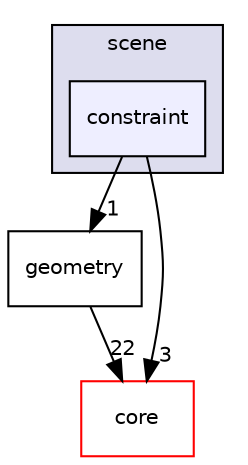 digraph "C:/github/FBXpythonSDK201701/FBXpythonSDK201701/2017.1/include/fbxsdk/scene/constraint" {
  compound=true
  node [ fontsize="10", fontname="Helvetica"];
  edge [ labelfontsize="10", labelfontname="Helvetica"];
  subgraph clusterdir_441596eda9d85fa6dd6bb5a95a3b13d3 {
    graph [ bgcolor="#ddddee", pencolor="black", label="scene" fontname="Helvetica", fontsize="10", URL="dir_441596eda9d85fa6dd6bb5a95a3b13d3.html"]
  dir_c62e66db8432befa842dbed1e5bffc75 [shape=box, label="constraint", style="filled", fillcolor="#eeeeff", pencolor="black", URL="dir_c62e66db8432befa842dbed1e5bffc75.html"];
  }
  dir_7a30680c7a18eb848b35b66624dcb9e0 [shape=box label="geometry" URL="dir_7a30680c7a18eb848b35b66624dcb9e0.html"];
  dir_dc5f68bdde303aff54e2a4c8ef8e1df0 [shape=box label="core" fillcolor="white" style="filled" color="red" URL="dir_dc5f68bdde303aff54e2a4c8ef8e1df0.html"];
  dir_7a30680c7a18eb848b35b66624dcb9e0->dir_dc5f68bdde303aff54e2a4c8ef8e1df0 [headlabel="22", labeldistance=1.5 headhref="dir_000015_000004.html"];
  dir_c62e66db8432befa842dbed1e5bffc75->dir_7a30680c7a18eb848b35b66624dcb9e0 [headlabel="1", labeldistance=1.5 headhref="dir_000014_000015.html"];
  dir_c62e66db8432befa842dbed1e5bffc75->dir_dc5f68bdde303aff54e2a4c8ef8e1df0 [headlabel="3", labeldistance=1.5 headhref="dir_000014_000004.html"];
}
